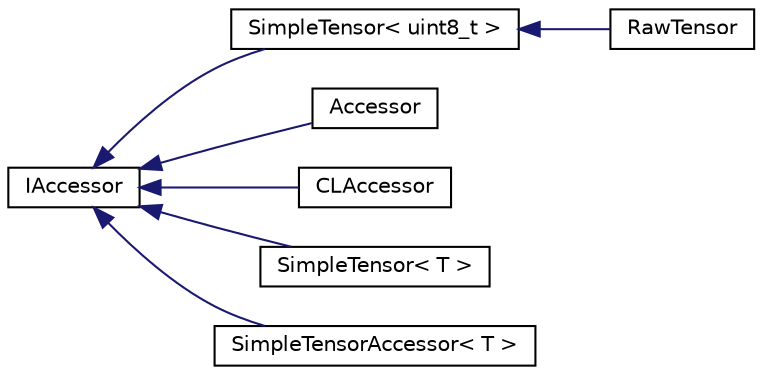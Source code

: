 digraph "Graphical Class Hierarchy"
{
 // LATEX_PDF_SIZE
  edge [fontname="Helvetica",fontsize="10",labelfontname="Helvetica",labelfontsize="10"];
  node [fontname="Helvetica",fontsize="10",shape=record];
  rankdir="LR";
  Node0 [label="IAccessor",height=0.2,width=0.4,color="black", fillcolor="white", style="filled",URL="$classarm__compute_1_1test_1_1_i_accessor.xhtml",tooltip="Common interface to provide information and access to tensor like structures."];
  Node0 -> Node1 [dir="back",color="midnightblue",fontsize="10",style="solid",fontname="Helvetica"];
  Node1 [label="SimpleTensor\< uint8_t \>",height=0.2,width=0.4,color="black", fillcolor="white", style="filled",URL="$classarm__compute_1_1test_1_1_simple_tensor.xhtml",tooltip=" "];
  Node1 -> Node2 [dir="back",color="midnightblue",fontsize="10",style="solid",fontname="Helvetica"];
  Node2 [label="RawTensor",height=0.2,width=0.4,color="black", fillcolor="white", style="filled",URL="$classarm__compute_1_1test_1_1_raw_tensor.xhtml",tooltip="Subclass of SimpleTensor using uint8_t as value type."];
  Node0 -> Node3 [dir="back",color="midnightblue",fontsize="10",style="solid",fontname="Helvetica"];
  Node3 [label="Accessor",height=0.2,width=0.4,color="black", fillcolor="white", style="filled",URL="$classarm__compute_1_1test_1_1_accessor.xhtml",tooltip="Accessor implementation for Tensor objects."];
  Node0 -> Node4 [dir="back",color="midnightblue",fontsize="10",style="solid",fontname="Helvetica"];
  Node4 [label="CLAccessor",height=0.2,width=0.4,color="black", fillcolor="white", style="filled",URL="$classarm__compute_1_1test_1_1_c_l_accessor.xhtml",tooltip="Accessor implementation for CLTensor objects."];
  Node0 -> Node5 [dir="back",color="midnightblue",fontsize="10",style="solid",fontname="Helvetica"];
  Node5 [label="SimpleTensor\< T \>",height=0.2,width=0.4,color="black", fillcolor="white", style="filled",URL="$classarm__compute_1_1test_1_1_simple_tensor.xhtml",tooltip="Simple tensor object that stores elements in a consecutive chunk of memory."];
  Node0 -> Node6 [dir="back",color="midnightblue",fontsize="10",style="solid",fontname="Helvetica"];
  Node6 [label="SimpleTensorAccessor\< T \>",height=0.2,width=0.4,color="black", fillcolor="white", style="filled",URL="$classarm__compute_1_1test_1_1_simple_tensor_accessor.xhtml",tooltip="Accessor implementation for SimpleTensor objects."];
}
